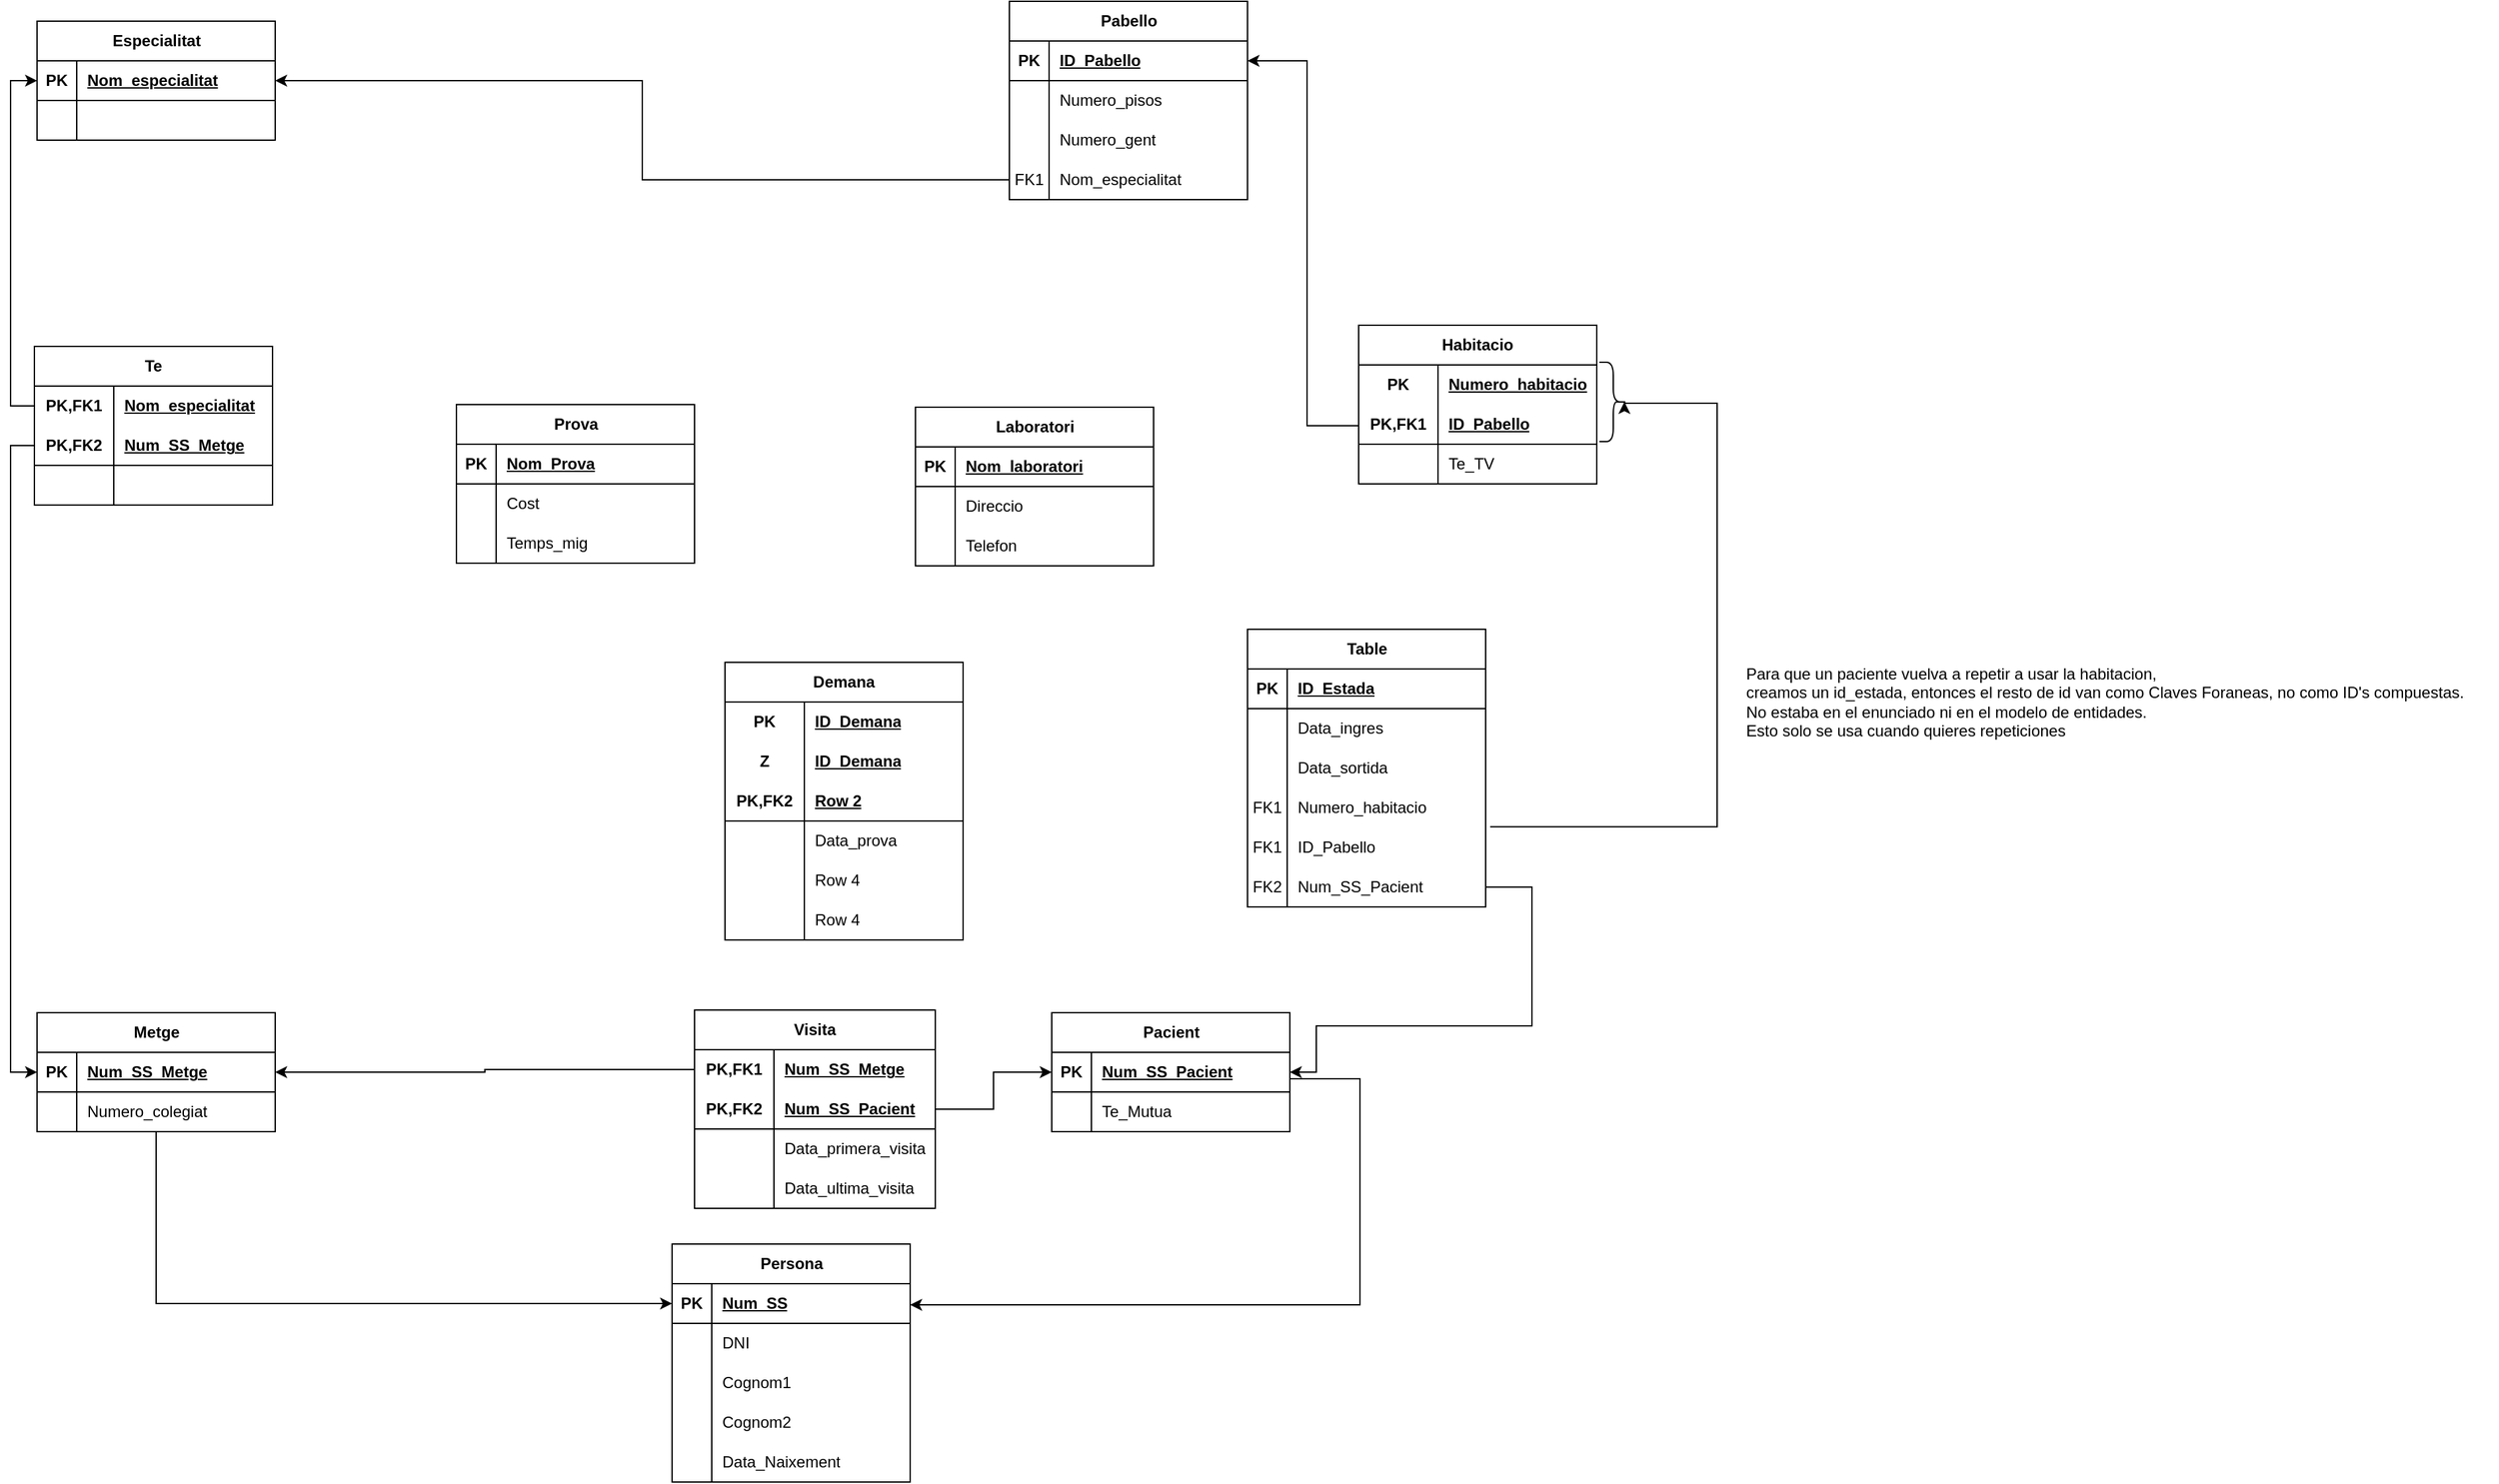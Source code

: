 <mxfile version="24.8.2">
  <diagram name="Página-1" id="kj-4qm5u5rpk2hhJhpNE">
    <mxGraphModel dx="2043" dy="606" grid="1" gridSize="10" guides="1" tooltips="1" connect="1" arrows="1" fold="1" page="1" pageScale="1" pageWidth="827" pageHeight="1169" math="0" shadow="0">
      <root>
        <mxCell id="0" />
        <mxCell id="1" parent="0" />
        <mxCell id="w5mco-TzVZuZ42pNkmMg-14" value="Persona" style="shape=table;startSize=30;container=1;collapsible=1;childLayout=tableLayout;fixedRows=1;rowLines=0;fontStyle=1;align=center;resizeLast=1;html=1;" vertex="1" parent="1">
          <mxGeometry x="230" y="965" width="180" height="180" as="geometry" />
        </mxCell>
        <mxCell id="w5mco-TzVZuZ42pNkmMg-15" value="" style="shape=tableRow;horizontal=0;startSize=0;swimlaneHead=0;swimlaneBody=0;fillColor=none;collapsible=0;dropTarget=0;points=[[0,0.5],[1,0.5]];portConstraint=eastwest;top=0;left=0;right=0;bottom=1;" vertex="1" parent="w5mco-TzVZuZ42pNkmMg-14">
          <mxGeometry y="30" width="180" height="30" as="geometry" />
        </mxCell>
        <mxCell id="w5mco-TzVZuZ42pNkmMg-16" value="PK" style="shape=partialRectangle;connectable=0;fillColor=none;top=0;left=0;bottom=0;right=0;fontStyle=1;overflow=hidden;whiteSpace=wrap;html=1;" vertex="1" parent="w5mco-TzVZuZ42pNkmMg-15">
          <mxGeometry width="30" height="30" as="geometry">
            <mxRectangle width="30" height="30" as="alternateBounds" />
          </mxGeometry>
        </mxCell>
        <mxCell id="w5mco-TzVZuZ42pNkmMg-17" value="Num_SS" style="shape=partialRectangle;connectable=0;fillColor=none;top=0;left=0;bottom=0;right=0;align=left;spacingLeft=6;fontStyle=5;overflow=hidden;whiteSpace=wrap;html=1;" vertex="1" parent="w5mco-TzVZuZ42pNkmMg-15">
          <mxGeometry x="30" width="150" height="30" as="geometry">
            <mxRectangle width="150" height="30" as="alternateBounds" />
          </mxGeometry>
        </mxCell>
        <mxCell id="w5mco-TzVZuZ42pNkmMg-18" value="" style="shape=tableRow;horizontal=0;startSize=0;swimlaneHead=0;swimlaneBody=0;fillColor=none;collapsible=0;dropTarget=0;points=[[0,0.5],[1,0.5]];portConstraint=eastwest;top=0;left=0;right=0;bottom=0;" vertex="1" parent="w5mco-TzVZuZ42pNkmMg-14">
          <mxGeometry y="60" width="180" height="30" as="geometry" />
        </mxCell>
        <mxCell id="w5mco-TzVZuZ42pNkmMg-19" value="" style="shape=partialRectangle;connectable=0;fillColor=none;top=0;left=0;bottom=0;right=0;editable=1;overflow=hidden;whiteSpace=wrap;html=1;" vertex="1" parent="w5mco-TzVZuZ42pNkmMg-18">
          <mxGeometry width="30" height="30" as="geometry">
            <mxRectangle width="30" height="30" as="alternateBounds" />
          </mxGeometry>
        </mxCell>
        <mxCell id="w5mco-TzVZuZ42pNkmMg-20" value="DNI" style="shape=partialRectangle;connectable=0;fillColor=none;top=0;left=0;bottom=0;right=0;align=left;spacingLeft=6;overflow=hidden;whiteSpace=wrap;html=1;" vertex="1" parent="w5mco-TzVZuZ42pNkmMg-18">
          <mxGeometry x="30" width="150" height="30" as="geometry">
            <mxRectangle width="150" height="30" as="alternateBounds" />
          </mxGeometry>
        </mxCell>
        <mxCell id="w5mco-TzVZuZ42pNkmMg-21" value="" style="shape=tableRow;horizontal=0;startSize=0;swimlaneHead=0;swimlaneBody=0;fillColor=none;collapsible=0;dropTarget=0;points=[[0,0.5],[1,0.5]];portConstraint=eastwest;top=0;left=0;right=0;bottom=0;" vertex="1" parent="w5mco-TzVZuZ42pNkmMg-14">
          <mxGeometry y="90" width="180" height="30" as="geometry" />
        </mxCell>
        <mxCell id="w5mco-TzVZuZ42pNkmMg-22" value="" style="shape=partialRectangle;connectable=0;fillColor=none;top=0;left=0;bottom=0;right=0;editable=1;overflow=hidden;whiteSpace=wrap;html=1;" vertex="1" parent="w5mco-TzVZuZ42pNkmMg-21">
          <mxGeometry width="30" height="30" as="geometry">
            <mxRectangle width="30" height="30" as="alternateBounds" />
          </mxGeometry>
        </mxCell>
        <mxCell id="w5mco-TzVZuZ42pNkmMg-23" value="Cognom1" style="shape=partialRectangle;connectable=0;fillColor=none;top=0;left=0;bottom=0;right=0;align=left;spacingLeft=6;overflow=hidden;whiteSpace=wrap;html=1;" vertex="1" parent="w5mco-TzVZuZ42pNkmMg-21">
          <mxGeometry x="30" width="150" height="30" as="geometry">
            <mxRectangle width="150" height="30" as="alternateBounds" />
          </mxGeometry>
        </mxCell>
        <mxCell id="w5mco-TzVZuZ42pNkmMg-24" value="" style="shape=tableRow;horizontal=0;startSize=0;swimlaneHead=0;swimlaneBody=0;fillColor=none;collapsible=0;dropTarget=0;points=[[0,0.5],[1,0.5]];portConstraint=eastwest;top=0;left=0;right=0;bottom=0;" vertex="1" parent="w5mco-TzVZuZ42pNkmMg-14">
          <mxGeometry y="120" width="180" height="30" as="geometry" />
        </mxCell>
        <mxCell id="w5mco-TzVZuZ42pNkmMg-25" value="" style="shape=partialRectangle;connectable=0;fillColor=none;top=0;left=0;bottom=0;right=0;editable=1;overflow=hidden;whiteSpace=wrap;html=1;" vertex="1" parent="w5mco-TzVZuZ42pNkmMg-24">
          <mxGeometry width="30" height="30" as="geometry">
            <mxRectangle width="30" height="30" as="alternateBounds" />
          </mxGeometry>
        </mxCell>
        <mxCell id="w5mco-TzVZuZ42pNkmMg-26" value="Cognom2" style="shape=partialRectangle;connectable=0;fillColor=none;top=0;left=0;bottom=0;right=0;align=left;spacingLeft=6;overflow=hidden;whiteSpace=wrap;html=1;" vertex="1" parent="w5mco-TzVZuZ42pNkmMg-24">
          <mxGeometry x="30" width="150" height="30" as="geometry">
            <mxRectangle width="150" height="30" as="alternateBounds" />
          </mxGeometry>
        </mxCell>
        <mxCell id="w5mco-TzVZuZ42pNkmMg-27" value="" style="shape=tableRow;horizontal=0;startSize=0;swimlaneHead=0;swimlaneBody=0;fillColor=none;collapsible=0;dropTarget=0;points=[[0,0.5],[1,0.5]];portConstraint=eastwest;top=0;left=0;right=0;bottom=0;" vertex="1" parent="w5mco-TzVZuZ42pNkmMg-14">
          <mxGeometry y="150" width="180" height="30" as="geometry" />
        </mxCell>
        <mxCell id="w5mco-TzVZuZ42pNkmMg-28" value="" style="shape=partialRectangle;connectable=0;fillColor=none;top=0;left=0;bottom=0;right=0;editable=1;overflow=hidden;whiteSpace=wrap;html=1;" vertex="1" parent="w5mco-TzVZuZ42pNkmMg-27">
          <mxGeometry width="30" height="30" as="geometry">
            <mxRectangle width="30" height="30" as="alternateBounds" />
          </mxGeometry>
        </mxCell>
        <mxCell id="w5mco-TzVZuZ42pNkmMg-29" value="Data_Naixement" style="shape=partialRectangle;connectable=0;fillColor=none;top=0;left=0;bottom=0;right=0;align=left;spacingLeft=6;overflow=hidden;whiteSpace=wrap;html=1;" vertex="1" parent="w5mco-TzVZuZ42pNkmMg-27">
          <mxGeometry x="30" width="150" height="30" as="geometry">
            <mxRectangle width="150" height="30" as="alternateBounds" />
          </mxGeometry>
        </mxCell>
        <mxCell id="w5mco-TzVZuZ42pNkmMg-43" value="Pacient" style="shape=table;startSize=30;container=1;collapsible=1;childLayout=tableLayout;fixedRows=1;rowLines=0;fontStyle=1;align=center;resizeLast=1;html=1;" vertex="1" parent="1">
          <mxGeometry x="517" y="790" width="180" height="90" as="geometry" />
        </mxCell>
        <mxCell id="w5mco-TzVZuZ42pNkmMg-44" value="" style="shape=tableRow;horizontal=0;startSize=0;swimlaneHead=0;swimlaneBody=0;fillColor=none;collapsible=0;dropTarget=0;points=[[0,0.5],[1,0.5]];portConstraint=eastwest;top=0;left=0;right=0;bottom=1;" vertex="1" parent="w5mco-TzVZuZ42pNkmMg-43">
          <mxGeometry y="30" width="180" height="30" as="geometry" />
        </mxCell>
        <mxCell id="w5mco-TzVZuZ42pNkmMg-45" value="PK" style="shape=partialRectangle;connectable=0;fillColor=none;top=0;left=0;bottom=0;right=0;fontStyle=1;overflow=hidden;whiteSpace=wrap;html=1;" vertex="1" parent="w5mco-TzVZuZ42pNkmMg-44">
          <mxGeometry width="30" height="30" as="geometry">
            <mxRectangle width="30" height="30" as="alternateBounds" />
          </mxGeometry>
        </mxCell>
        <mxCell id="w5mco-TzVZuZ42pNkmMg-46" value="Num_SS_Pacient" style="shape=partialRectangle;connectable=0;fillColor=none;top=0;left=0;bottom=0;right=0;align=left;spacingLeft=6;fontStyle=5;overflow=hidden;whiteSpace=wrap;html=1;" vertex="1" parent="w5mco-TzVZuZ42pNkmMg-44">
          <mxGeometry x="30" width="150" height="30" as="geometry">
            <mxRectangle width="150" height="30" as="alternateBounds" />
          </mxGeometry>
        </mxCell>
        <mxCell id="w5mco-TzVZuZ42pNkmMg-47" value="" style="shape=tableRow;horizontal=0;startSize=0;swimlaneHead=0;swimlaneBody=0;fillColor=none;collapsible=0;dropTarget=0;points=[[0,0.5],[1,0.5]];portConstraint=eastwest;top=0;left=0;right=0;bottom=0;" vertex="1" parent="w5mco-TzVZuZ42pNkmMg-43">
          <mxGeometry y="60" width="180" height="30" as="geometry" />
        </mxCell>
        <mxCell id="w5mco-TzVZuZ42pNkmMg-48" value="" style="shape=partialRectangle;connectable=0;fillColor=none;top=0;left=0;bottom=0;right=0;editable=1;overflow=hidden;whiteSpace=wrap;html=1;" vertex="1" parent="w5mco-TzVZuZ42pNkmMg-47">
          <mxGeometry width="30" height="30" as="geometry">
            <mxRectangle width="30" height="30" as="alternateBounds" />
          </mxGeometry>
        </mxCell>
        <mxCell id="w5mco-TzVZuZ42pNkmMg-49" value="Te_Mutua" style="shape=partialRectangle;connectable=0;fillColor=none;top=0;left=0;bottom=0;right=0;align=left;spacingLeft=6;overflow=hidden;whiteSpace=wrap;html=1;" vertex="1" parent="w5mco-TzVZuZ42pNkmMg-47">
          <mxGeometry x="30" width="150" height="30" as="geometry">
            <mxRectangle width="150" height="30" as="alternateBounds" />
          </mxGeometry>
        </mxCell>
        <mxCell id="w5mco-TzVZuZ42pNkmMg-96" style="edgeStyle=orthogonalEdgeStyle;rounded=0;orthogonalLoop=1;jettySize=auto;html=1;entryX=0;entryY=0.5;entryDx=0;entryDy=0;" edge="1" parent="1" source="w5mco-TzVZuZ42pNkmMg-69" target="w5mco-TzVZuZ42pNkmMg-15">
          <mxGeometry relative="1" as="geometry" />
        </mxCell>
        <mxCell id="w5mco-TzVZuZ42pNkmMg-69" value="Metge" style="shape=table;startSize=30;container=1;collapsible=1;childLayout=tableLayout;fixedRows=1;rowLines=0;fontStyle=1;align=center;resizeLast=1;html=1;" vertex="1" parent="1">
          <mxGeometry x="-250" y="790" width="180" height="90" as="geometry" />
        </mxCell>
        <mxCell id="w5mco-TzVZuZ42pNkmMg-70" value="" style="shape=tableRow;horizontal=0;startSize=0;swimlaneHead=0;swimlaneBody=0;fillColor=none;collapsible=0;dropTarget=0;points=[[0,0.5],[1,0.5]];portConstraint=eastwest;top=0;left=0;right=0;bottom=1;" vertex="1" parent="w5mco-TzVZuZ42pNkmMg-69">
          <mxGeometry y="30" width="180" height="30" as="geometry" />
        </mxCell>
        <mxCell id="w5mco-TzVZuZ42pNkmMg-71" value="PK" style="shape=partialRectangle;connectable=0;fillColor=none;top=0;left=0;bottom=0;right=0;fontStyle=1;overflow=hidden;whiteSpace=wrap;html=1;" vertex="1" parent="w5mco-TzVZuZ42pNkmMg-70">
          <mxGeometry width="30" height="30" as="geometry">
            <mxRectangle width="30" height="30" as="alternateBounds" />
          </mxGeometry>
        </mxCell>
        <mxCell id="w5mco-TzVZuZ42pNkmMg-72" value="Num_SS_Metge" style="shape=partialRectangle;connectable=0;fillColor=none;top=0;left=0;bottom=0;right=0;align=left;spacingLeft=6;fontStyle=5;overflow=hidden;whiteSpace=wrap;html=1;" vertex="1" parent="w5mco-TzVZuZ42pNkmMg-70">
          <mxGeometry x="30" width="150" height="30" as="geometry">
            <mxRectangle width="150" height="30" as="alternateBounds" />
          </mxGeometry>
        </mxCell>
        <mxCell id="w5mco-TzVZuZ42pNkmMg-73" value="" style="shape=tableRow;horizontal=0;startSize=0;swimlaneHead=0;swimlaneBody=0;fillColor=none;collapsible=0;dropTarget=0;points=[[0,0.5],[1,0.5]];portConstraint=eastwest;top=0;left=0;right=0;bottom=0;" vertex="1" parent="w5mco-TzVZuZ42pNkmMg-69">
          <mxGeometry y="60" width="180" height="30" as="geometry" />
        </mxCell>
        <mxCell id="w5mco-TzVZuZ42pNkmMg-74" value="" style="shape=partialRectangle;connectable=0;fillColor=none;top=0;left=0;bottom=0;right=0;editable=1;overflow=hidden;whiteSpace=wrap;html=1;" vertex="1" parent="w5mco-TzVZuZ42pNkmMg-73">
          <mxGeometry width="30" height="30" as="geometry">
            <mxRectangle width="30" height="30" as="alternateBounds" />
          </mxGeometry>
        </mxCell>
        <mxCell id="w5mco-TzVZuZ42pNkmMg-75" value="Numero_colegiat" style="shape=partialRectangle;connectable=0;fillColor=none;top=0;left=0;bottom=0;right=0;align=left;spacingLeft=6;overflow=hidden;whiteSpace=wrap;html=1;" vertex="1" parent="w5mco-TzVZuZ42pNkmMg-73">
          <mxGeometry x="30" width="150" height="30" as="geometry">
            <mxRectangle width="150" height="30" as="alternateBounds" />
          </mxGeometry>
        </mxCell>
        <mxCell id="w5mco-TzVZuZ42pNkmMg-83" value="Visita" style="shape=table;startSize=30;container=1;collapsible=1;childLayout=tableLayout;fixedRows=1;rowLines=0;fontStyle=1;align=center;resizeLast=1;html=1;whiteSpace=wrap;" vertex="1" parent="1">
          <mxGeometry x="247" y="788" width="182" height="150" as="geometry" />
        </mxCell>
        <mxCell id="w5mco-TzVZuZ42pNkmMg-84" value="" style="shape=tableRow;horizontal=0;startSize=0;swimlaneHead=0;swimlaneBody=0;fillColor=none;collapsible=0;dropTarget=0;points=[[0,0.5],[1,0.5]];portConstraint=eastwest;top=0;left=0;right=0;bottom=0;html=1;" vertex="1" parent="w5mco-TzVZuZ42pNkmMg-83">
          <mxGeometry y="30" width="182" height="30" as="geometry" />
        </mxCell>
        <mxCell id="w5mco-TzVZuZ42pNkmMg-85" value="PK,FK1" style="shape=partialRectangle;connectable=0;fillColor=none;top=0;left=0;bottom=0;right=0;fontStyle=1;overflow=hidden;html=1;whiteSpace=wrap;" vertex="1" parent="w5mco-TzVZuZ42pNkmMg-84">
          <mxGeometry width="60" height="30" as="geometry">
            <mxRectangle width="60" height="30" as="alternateBounds" />
          </mxGeometry>
        </mxCell>
        <mxCell id="w5mco-TzVZuZ42pNkmMg-86" value="Num_SS_Metge" style="shape=partialRectangle;connectable=0;fillColor=none;top=0;left=0;bottom=0;right=0;align=left;spacingLeft=6;fontStyle=5;overflow=hidden;html=1;whiteSpace=wrap;" vertex="1" parent="w5mco-TzVZuZ42pNkmMg-84">
          <mxGeometry x="60" width="122" height="30" as="geometry">
            <mxRectangle width="122" height="30" as="alternateBounds" />
          </mxGeometry>
        </mxCell>
        <mxCell id="w5mco-TzVZuZ42pNkmMg-87" value="" style="shape=tableRow;horizontal=0;startSize=0;swimlaneHead=0;swimlaneBody=0;fillColor=none;collapsible=0;dropTarget=0;points=[[0,0.5],[1,0.5]];portConstraint=eastwest;top=0;left=0;right=0;bottom=1;html=1;" vertex="1" parent="w5mco-TzVZuZ42pNkmMg-83">
          <mxGeometry y="60" width="182" height="30" as="geometry" />
        </mxCell>
        <mxCell id="w5mco-TzVZuZ42pNkmMg-88" value="PK,FK2" style="shape=partialRectangle;connectable=0;fillColor=none;top=0;left=0;bottom=0;right=0;fontStyle=1;overflow=hidden;html=1;whiteSpace=wrap;" vertex="1" parent="w5mco-TzVZuZ42pNkmMg-87">
          <mxGeometry width="60" height="30" as="geometry">
            <mxRectangle width="60" height="30" as="alternateBounds" />
          </mxGeometry>
        </mxCell>
        <mxCell id="w5mco-TzVZuZ42pNkmMg-89" value="Num_SS_Pacient" style="shape=partialRectangle;connectable=0;fillColor=none;top=0;left=0;bottom=0;right=0;align=left;spacingLeft=6;fontStyle=5;overflow=hidden;html=1;whiteSpace=wrap;" vertex="1" parent="w5mco-TzVZuZ42pNkmMg-87">
          <mxGeometry x="60" width="122" height="30" as="geometry">
            <mxRectangle width="122" height="30" as="alternateBounds" />
          </mxGeometry>
        </mxCell>
        <mxCell id="w5mco-TzVZuZ42pNkmMg-90" value="" style="shape=tableRow;horizontal=0;startSize=0;swimlaneHead=0;swimlaneBody=0;fillColor=none;collapsible=0;dropTarget=0;points=[[0,0.5],[1,0.5]];portConstraint=eastwest;top=0;left=0;right=0;bottom=0;html=1;" vertex="1" parent="w5mco-TzVZuZ42pNkmMg-83">
          <mxGeometry y="90" width="182" height="30" as="geometry" />
        </mxCell>
        <mxCell id="w5mco-TzVZuZ42pNkmMg-91" value="" style="shape=partialRectangle;connectable=0;fillColor=none;top=0;left=0;bottom=0;right=0;editable=1;overflow=hidden;html=1;whiteSpace=wrap;" vertex="1" parent="w5mco-TzVZuZ42pNkmMg-90">
          <mxGeometry width="60" height="30" as="geometry">
            <mxRectangle width="60" height="30" as="alternateBounds" />
          </mxGeometry>
        </mxCell>
        <mxCell id="w5mco-TzVZuZ42pNkmMg-92" value="Data_primera_visita" style="shape=partialRectangle;connectable=0;fillColor=none;top=0;left=0;bottom=0;right=0;align=left;spacingLeft=6;overflow=hidden;html=1;whiteSpace=wrap;" vertex="1" parent="w5mco-TzVZuZ42pNkmMg-90">
          <mxGeometry x="60" width="122" height="30" as="geometry">
            <mxRectangle width="122" height="30" as="alternateBounds" />
          </mxGeometry>
        </mxCell>
        <mxCell id="w5mco-TzVZuZ42pNkmMg-93" value="" style="shape=tableRow;horizontal=0;startSize=0;swimlaneHead=0;swimlaneBody=0;fillColor=none;collapsible=0;dropTarget=0;points=[[0,0.5],[1,0.5]];portConstraint=eastwest;top=0;left=0;right=0;bottom=0;html=1;" vertex="1" parent="w5mco-TzVZuZ42pNkmMg-83">
          <mxGeometry y="120" width="182" height="30" as="geometry" />
        </mxCell>
        <mxCell id="w5mco-TzVZuZ42pNkmMg-94" value="" style="shape=partialRectangle;connectable=0;fillColor=none;top=0;left=0;bottom=0;right=0;editable=1;overflow=hidden;html=1;whiteSpace=wrap;" vertex="1" parent="w5mco-TzVZuZ42pNkmMg-93">
          <mxGeometry width="60" height="30" as="geometry">
            <mxRectangle width="60" height="30" as="alternateBounds" />
          </mxGeometry>
        </mxCell>
        <mxCell id="w5mco-TzVZuZ42pNkmMg-95" value="Data_ultima_visita" style="shape=partialRectangle;connectable=0;fillColor=none;top=0;left=0;bottom=0;right=0;align=left;spacingLeft=6;overflow=hidden;html=1;whiteSpace=wrap;" vertex="1" parent="w5mco-TzVZuZ42pNkmMg-93">
          <mxGeometry x="60" width="122" height="30" as="geometry">
            <mxRectangle width="122" height="30" as="alternateBounds" />
          </mxGeometry>
        </mxCell>
        <mxCell id="w5mco-TzVZuZ42pNkmMg-97" style="edgeStyle=orthogonalEdgeStyle;rounded=0;orthogonalLoop=1;jettySize=auto;html=1;entryX=1;entryY=0.5;entryDx=0;entryDy=0;" edge="1" parent="1">
          <mxGeometry relative="1" as="geometry">
            <mxPoint x="697" y="835.947" as="sourcePoint" />
            <mxPoint x="410" y="1011" as="targetPoint" />
            <Array as="points">
              <mxPoint x="697" y="840" />
              <mxPoint x="750" y="840" />
              <mxPoint x="750" y="1011" />
            </Array>
          </mxGeometry>
        </mxCell>
        <mxCell id="w5mco-TzVZuZ42pNkmMg-98" style="edgeStyle=orthogonalEdgeStyle;rounded=0;orthogonalLoop=1;jettySize=auto;html=1;entryX=0;entryY=0.5;entryDx=0;entryDy=0;" edge="1" parent="1" source="w5mco-TzVZuZ42pNkmMg-87" target="w5mco-TzVZuZ42pNkmMg-44">
          <mxGeometry relative="1" as="geometry" />
        </mxCell>
        <mxCell id="w5mco-TzVZuZ42pNkmMg-103" style="edgeStyle=orthogonalEdgeStyle;rounded=0;orthogonalLoop=1;jettySize=auto;html=1;entryX=1;entryY=0.5;entryDx=0;entryDy=0;" edge="1" parent="1" source="w5mco-TzVZuZ42pNkmMg-84" target="w5mco-TzVZuZ42pNkmMg-70">
          <mxGeometry relative="1" as="geometry" />
        </mxCell>
        <mxCell id="w5mco-TzVZuZ42pNkmMg-104" value="Te" style="shape=table;startSize=30;container=1;collapsible=1;childLayout=tableLayout;fixedRows=1;rowLines=0;fontStyle=1;align=center;resizeLast=1;html=1;whiteSpace=wrap;" vertex="1" parent="1">
          <mxGeometry x="-252" y="286" width="180" height="120" as="geometry" />
        </mxCell>
        <mxCell id="w5mco-TzVZuZ42pNkmMg-105" value="" style="shape=tableRow;horizontal=0;startSize=0;swimlaneHead=0;swimlaneBody=0;fillColor=none;collapsible=0;dropTarget=0;points=[[0,0.5],[1,0.5]];portConstraint=eastwest;top=0;left=0;right=0;bottom=0;html=1;" vertex="1" parent="w5mco-TzVZuZ42pNkmMg-104">
          <mxGeometry y="30" width="180" height="30" as="geometry" />
        </mxCell>
        <mxCell id="w5mco-TzVZuZ42pNkmMg-106" value="PK,FK1" style="shape=partialRectangle;connectable=0;fillColor=none;top=0;left=0;bottom=0;right=0;fontStyle=1;overflow=hidden;html=1;whiteSpace=wrap;" vertex="1" parent="w5mco-TzVZuZ42pNkmMg-105">
          <mxGeometry width="60" height="30" as="geometry">
            <mxRectangle width="60" height="30" as="alternateBounds" />
          </mxGeometry>
        </mxCell>
        <mxCell id="w5mco-TzVZuZ42pNkmMg-107" value="Nom_especialitat" style="shape=partialRectangle;connectable=0;fillColor=none;top=0;left=0;bottom=0;right=0;align=left;spacingLeft=6;fontStyle=5;overflow=hidden;html=1;whiteSpace=wrap;" vertex="1" parent="w5mco-TzVZuZ42pNkmMg-105">
          <mxGeometry x="60" width="120" height="30" as="geometry">
            <mxRectangle width="120" height="30" as="alternateBounds" />
          </mxGeometry>
        </mxCell>
        <mxCell id="w5mco-TzVZuZ42pNkmMg-108" value="" style="shape=tableRow;horizontal=0;startSize=0;swimlaneHead=0;swimlaneBody=0;fillColor=none;collapsible=0;dropTarget=0;points=[[0,0.5],[1,0.5]];portConstraint=eastwest;top=0;left=0;right=0;bottom=1;html=1;" vertex="1" parent="w5mco-TzVZuZ42pNkmMg-104">
          <mxGeometry y="60" width="180" height="30" as="geometry" />
        </mxCell>
        <mxCell id="w5mco-TzVZuZ42pNkmMg-109" value="PK,FK2" style="shape=partialRectangle;connectable=0;fillColor=none;top=0;left=0;bottom=0;right=0;fontStyle=1;overflow=hidden;html=1;whiteSpace=wrap;" vertex="1" parent="w5mco-TzVZuZ42pNkmMg-108">
          <mxGeometry width="60" height="30" as="geometry">
            <mxRectangle width="60" height="30" as="alternateBounds" />
          </mxGeometry>
        </mxCell>
        <mxCell id="w5mco-TzVZuZ42pNkmMg-110" value="Num_SS_Metge" style="shape=partialRectangle;connectable=0;fillColor=none;top=0;left=0;bottom=0;right=0;align=left;spacingLeft=6;fontStyle=5;overflow=hidden;html=1;whiteSpace=wrap;" vertex="1" parent="w5mco-TzVZuZ42pNkmMg-108">
          <mxGeometry x="60" width="120" height="30" as="geometry">
            <mxRectangle width="120" height="30" as="alternateBounds" />
          </mxGeometry>
        </mxCell>
        <mxCell id="w5mco-TzVZuZ42pNkmMg-111" value="" style="shape=tableRow;horizontal=0;startSize=0;swimlaneHead=0;swimlaneBody=0;fillColor=none;collapsible=0;dropTarget=0;points=[[0,0.5],[1,0.5]];portConstraint=eastwest;top=0;left=0;right=0;bottom=0;html=1;" vertex="1" parent="w5mco-TzVZuZ42pNkmMg-104">
          <mxGeometry y="90" width="180" height="30" as="geometry" />
        </mxCell>
        <mxCell id="w5mco-TzVZuZ42pNkmMg-112" value="" style="shape=partialRectangle;connectable=0;fillColor=none;top=0;left=0;bottom=0;right=0;editable=1;overflow=hidden;html=1;whiteSpace=wrap;" vertex="1" parent="w5mco-TzVZuZ42pNkmMg-111">
          <mxGeometry width="60" height="30" as="geometry">
            <mxRectangle width="60" height="30" as="alternateBounds" />
          </mxGeometry>
        </mxCell>
        <mxCell id="w5mco-TzVZuZ42pNkmMg-113" value="" style="shape=partialRectangle;connectable=0;fillColor=none;top=0;left=0;bottom=0;right=0;align=left;spacingLeft=6;overflow=hidden;html=1;whiteSpace=wrap;" vertex="1" parent="w5mco-TzVZuZ42pNkmMg-111">
          <mxGeometry x="60" width="120" height="30" as="geometry">
            <mxRectangle width="120" height="30" as="alternateBounds" />
          </mxGeometry>
        </mxCell>
        <mxCell id="w5mco-TzVZuZ42pNkmMg-117" value="Especialitat" style="shape=table;startSize=30;container=1;collapsible=1;childLayout=tableLayout;fixedRows=1;rowLines=0;fontStyle=1;align=center;resizeLast=1;html=1;" vertex="1" parent="1">
          <mxGeometry x="-250" y="40" width="180" height="90" as="geometry" />
        </mxCell>
        <mxCell id="w5mco-TzVZuZ42pNkmMg-118" value="" style="shape=tableRow;horizontal=0;startSize=0;swimlaneHead=0;swimlaneBody=0;fillColor=none;collapsible=0;dropTarget=0;points=[[0,0.5],[1,0.5]];portConstraint=eastwest;top=0;left=0;right=0;bottom=1;" vertex="1" parent="w5mco-TzVZuZ42pNkmMg-117">
          <mxGeometry y="30" width="180" height="30" as="geometry" />
        </mxCell>
        <mxCell id="w5mco-TzVZuZ42pNkmMg-119" value="PK" style="shape=partialRectangle;connectable=0;fillColor=none;top=0;left=0;bottom=0;right=0;fontStyle=1;overflow=hidden;whiteSpace=wrap;html=1;" vertex="1" parent="w5mco-TzVZuZ42pNkmMg-118">
          <mxGeometry width="30" height="30" as="geometry">
            <mxRectangle width="30" height="30" as="alternateBounds" />
          </mxGeometry>
        </mxCell>
        <mxCell id="w5mco-TzVZuZ42pNkmMg-120" value="Nom_especialitat" style="shape=partialRectangle;connectable=0;fillColor=none;top=0;left=0;bottom=0;right=0;align=left;spacingLeft=6;fontStyle=5;overflow=hidden;whiteSpace=wrap;html=1;" vertex="1" parent="w5mco-TzVZuZ42pNkmMg-118">
          <mxGeometry x="30" width="150" height="30" as="geometry">
            <mxRectangle width="150" height="30" as="alternateBounds" />
          </mxGeometry>
        </mxCell>
        <mxCell id="w5mco-TzVZuZ42pNkmMg-127" value="" style="shape=tableRow;horizontal=0;startSize=0;swimlaneHead=0;swimlaneBody=0;fillColor=none;collapsible=0;dropTarget=0;points=[[0,0.5],[1,0.5]];portConstraint=eastwest;top=0;left=0;right=0;bottom=0;" vertex="1" parent="w5mco-TzVZuZ42pNkmMg-117">
          <mxGeometry y="60" width="180" height="30" as="geometry" />
        </mxCell>
        <mxCell id="w5mco-TzVZuZ42pNkmMg-128" value="" style="shape=partialRectangle;connectable=0;fillColor=none;top=0;left=0;bottom=0;right=0;editable=1;overflow=hidden;whiteSpace=wrap;html=1;" vertex="1" parent="w5mco-TzVZuZ42pNkmMg-127">
          <mxGeometry width="30" height="30" as="geometry">
            <mxRectangle width="30" height="30" as="alternateBounds" />
          </mxGeometry>
        </mxCell>
        <mxCell id="w5mco-TzVZuZ42pNkmMg-129" value="" style="shape=partialRectangle;connectable=0;fillColor=none;top=0;left=0;bottom=0;right=0;align=left;spacingLeft=6;overflow=hidden;whiteSpace=wrap;html=1;" vertex="1" parent="w5mco-TzVZuZ42pNkmMg-127">
          <mxGeometry x="30" width="150" height="30" as="geometry">
            <mxRectangle width="150" height="30" as="alternateBounds" />
          </mxGeometry>
        </mxCell>
        <mxCell id="w5mco-TzVZuZ42pNkmMg-133" style="edgeStyle=orthogonalEdgeStyle;rounded=0;orthogonalLoop=1;jettySize=auto;html=1;entryX=0;entryY=0.5;entryDx=0;entryDy=0;" edge="1" parent="1" source="w5mco-TzVZuZ42pNkmMg-105" target="w5mco-TzVZuZ42pNkmMg-118">
          <mxGeometry relative="1" as="geometry">
            <Array as="points">
              <mxPoint x="-270" y="331" />
              <mxPoint x="-270" y="85" />
            </Array>
          </mxGeometry>
        </mxCell>
        <mxCell id="w5mco-TzVZuZ42pNkmMg-134" value="Pabello" style="shape=table;startSize=30;container=1;collapsible=1;childLayout=tableLayout;fixedRows=1;rowLines=0;fontStyle=1;align=center;resizeLast=1;html=1;" vertex="1" parent="1">
          <mxGeometry x="485" y="25" width="180" height="150" as="geometry" />
        </mxCell>
        <mxCell id="w5mco-TzVZuZ42pNkmMg-135" value="" style="shape=tableRow;horizontal=0;startSize=0;swimlaneHead=0;swimlaneBody=0;fillColor=none;collapsible=0;dropTarget=0;points=[[0,0.5],[1,0.5]];portConstraint=eastwest;top=0;left=0;right=0;bottom=1;" vertex="1" parent="w5mco-TzVZuZ42pNkmMg-134">
          <mxGeometry y="30" width="180" height="30" as="geometry" />
        </mxCell>
        <mxCell id="w5mco-TzVZuZ42pNkmMg-136" value="PK" style="shape=partialRectangle;connectable=0;fillColor=none;top=0;left=0;bottom=0;right=0;fontStyle=1;overflow=hidden;whiteSpace=wrap;html=1;" vertex="1" parent="w5mco-TzVZuZ42pNkmMg-135">
          <mxGeometry width="30" height="30" as="geometry">
            <mxRectangle width="30" height="30" as="alternateBounds" />
          </mxGeometry>
        </mxCell>
        <mxCell id="w5mco-TzVZuZ42pNkmMg-137" value="ID_Pabello" style="shape=partialRectangle;connectable=0;fillColor=none;top=0;left=0;bottom=0;right=0;align=left;spacingLeft=6;fontStyle=5;overflow=hidden;whiteSpace=wrap;html=1;" vertex="1" parent="w5mco-TzVZuZ42pNkmMg-135">
          <mxGeometry x="30" width="150" height="30" as="geometry">
            <mxRectangle width="150" height="30" as="alternateBounds" />
          </mxGeometry>
        </mxCell>
        <mxCell id="w5mco-TzVZuZ42pNkmMg-138" value="" style="shape=tableRow;horizontal=0;startSize=0;swimlaneHead=0;swimlaneBody=0;fillColor=none;collapsible=0;dropTarget=0;points=[[0,0.5],[1,0.5]];portConstraint=eastwest;top=0;left=0;right=0;bottom=0;" vertex="1" parent="w5mco-TzVZuZ42pNkmMg-134">
          <mxGeometry y="60" width="180" height="30" as="geometry" />
        </mxCell>
        <mxCell id="w5mco-TzVZuZ42pNkmMg-139" value="" style="shape=partialRectangle;connectable=0;fillColor=none;top=0;left=0;bottom=0;right=0;editable=1;overflow=hidden;whiteSpace=wrap;html=1;" vertex="1" parent="w5mco-TzVZuZ42pNkmMg-138">
          <mxGeometry width="30" height="30" as="geometry">
            <mxRectangle width="30" height="30" as="alternateBounds" />
          </mxGeometry>
        </mxCell>
        <mxCell id="w5mco-TzVZuZ42pNkmMg-140" value="Numero_pisos" style="shape=partialRectangle;connectable=0;fillColor=none;top=0;left=0;bottom=0;right=0;align=left;spacingLeft=6;overflow=hidden;whiteSpace=wrap;html=1;" vertex="1" parent="w5mco-TzVZuZ42pNkmMg-138">
          <mxGeometry x="30" width="150" height="30" as="geometry">
            <mxRectangle width="150" height="30" as="alternateBounds" />
          </mxGeometry>
        </mxCell>
        <mxCell id="w5mco-TzVZuZ42pNkmMg-141" value="" style="shape=tableRow;horizontal=0;startSize=0;swimlaneHead=0;swimlaneBody=0;fillColor=none;collapsible=0;dropTarget=0;points=[[0,0.5],[1,0.5]];portConstraint=eastwest;top=0;left=0;right=0;bottom=0;" vertex="1" parent="w5mco-TzVZuZ42pNkmMg-134">
          <mxGeometry y="90" width="180" height="30" as="geometry" />
        </mxCell>
        <mxCell id="w5mco-TzVZuZ42pNkmMg-142" value="" style="shape=partialRectangle;connectable=0;fillColor=none;top=0;left=0;bottom=0;right=0;editable=1;overflow=hidden;whiteSpace=wrap;html=1;" vertex="1" parent="w5mco-TzVZuZ42pNkmMg-141">
          <mxGeometry width="30" height="30" as="geometry">
            <mxRectangle width="30" height="30" as="alternateBounds" />
          </mxGeometry>
        </mxCell>
        <mxCell id="w5mco-TzVZuZ42pNkmMg-143" value="Numero_gent" style="shape=partialRectangle;connectable=0;fillColor=none;top=0;left=0;bottom=0;right=0;align=left;spacingLeft=6;overflow=hidden;whiteSpace=wrap;html=1;" vertex="1" parent="w5mco-TzVZuZ42pNkmMg-141">
          <mxGeometry x="30" width="150" height="30" as="geometry">
            <mxRectangle width="150" height="30" as="alternateBounds" />
          </mxGeometry>
        </mxCell>
        <mxCell id="w5mco-TzVZuZ42pNkmMg-147" value="" style="shape=tableRow;horizontal=0;startSize=0;swimlaneHead=0;swimlaneBody=0;fillColor=none;collapsible=0;dropTarget=0;points=[[0,0.5],[1,0.5]];portConstraint=eastwest;top=0;left=0;right=0;bottom=0;" vertex="1" parent="w5mco-TzVZuZ42pNkmMg-134">
          <mxGeometry y="120" width="180" height="30" as="geometry" />
        </mxCell>
        <mxCell id="w5mco-TzVZuZ42pNkmMg-148" value="FK1" style="shape=partialRectangle;connectable=0;fillColor=none;top=0;left=0;bottom=0;right=0;editable=1;overflow=hidden;whiteSpace=wrap;html=1;" vertex="1" parent="w5mco-TzVZuZ42pNkmMg-147">
          <mxGeometry width="30" height="30" as="geometry">
            <mxRectangle width="30" height="30" as="alternateBounds" />
          </mxGeometry>
        </mxCell>
        <mxCell id="w5mco-TzVZuZ42pNkmMg-149" value="Nom_especialitat" style="shape=partialRectangle;connectable=0;fillColor=none;top=0;left=0;bottom=0;right=0;align=left;spacingLeft=6;overflow=hidden;whiteSpace=wrap;html=1;" vertex="1" parent="w5mco-TzVZuZ42pNkmMg-147">
          <mxGeometry x="30" width="150" height="30" as="geometry">
            <mxRectangle width="150" height="30" as="alternateBounds" />
          </mxGeometry>
        </mxCell>
        <mxCell id="w5mco-TzVZuZ42pNkmMg-151" value="Habitacio" style="shape=table;startSize=30;container=1;collapsible=1;childLayout=tableLayout;fixedRows=1;rowLines=0;fontStyle=1;align=center;resizeLast=1;html=1;whiteSpace=wrap;" vertex="1" parent="1">
          <mxGeometry x="749" y="270" width="180" height="120" as="geometry" />
        </mxCell>
        <mxCell id="w5mco-TzVZuZ42pNkmMg-152" value="" style="shape=tableRow;horizontal=0;startSize=0;swimlaneHead=0;swimlaneBody=0;fillColor=none;collapsible=0;dropTarget=0;points=[[0,0.5],[1,0.5]];portConstraint=eastwest;top=0;left=0;right=0;bottom=0;html=1;" vertex="1" parent="w5mco-TzVZuZ42pNkmMg-151">
          <mxGeometry y="30" width="180" height="30" as="geometry" />
        </mxCell>
        <mxCell id="w5mco-TzVZuZ42pNkmMg-153" value="PK" style="shape=partialRectangle;connectable=0;fillColor=none;top=0;left=0;bottom=0;right=0;fontStyle=1;overflow=hidden;html=1;whiteSpace=wrap;" vertex="1" parent="w5mco-TzVZuZ42pNkmMg-152">
          <mxGeometry width="60" height="30" as="geometry">
            <mxRectangle width="60" height="30" as="alternateBounds" />
          </mxGeometry>
        </mxCell>
        <mxCell id="w5mco-TzVZuZ42pNkmMg-154" value="Numero_habitacio" style="shape=partialRectangle;connectable=0;fillColor=none;top=0;left=0;bottom=0;right=0;align=left;spacingLeft=6;fontStyle=5;overflow=hidden;html=1;whiteSpace=wrap;" vertex="1" parent="w5mco-TzVZuZ42pNkmMg-152">
          <mxGeometry x="60" width="120" height="30" as="geometry">
            <mxRectangle width="120" height="30" as="alternateBounds" />
          </mxGeometry>
        </mxCell>
        <mxCell id="w5mco-TzVZuZ42pNkmMg-155" value="" style="shape=tableRow;horizontal=0;startSize=0;swimlaneHead=0;swimlaneBody=0;fillColor=none;collapsible=0;dropTarget=0;points=[[0,0.5],[1,0.5]];portConstraint=eastwest;top=0;left=0;right=0;bottom=1;html=1;" vertex="1" parent="w5mco-TzVZuZ42pNkmMg-151">
          <mxGeometry y="60" width="180" height="30" as="geometry" />
        </mxCell>
        <mxCell id="w5mco-TzVZuZ42pNkmMg-156" value="PK,FK1" style="shape=partialRectangle;connectable=0;fillColor=none;top=0;left=0;bottom=0;right=0;fontStyle=1;overflow=hidden;html=1;whiteSpace=wrap;" vertex="1" parent="w5mco-TzVZuZ42pNkmMg-155">
          <mxGeometry width="60" height="30" as="geometry">
            <mxRectangle width="60" height="30" as="alternateBounds" />
          </mxGeometry>
        </mxCell>
        <mxCell id="w5mco-TzVZuZ42pNkmMg-157" value="ID_Pabello" style="shape=partialRectangle;connectable=0;fillColor=none;top=0;left=0;bottom=0;right=0;align=left;spacingLeft=6;fontStyle=5;overflow=hidden;html=1;whiteSpace=wrap;" vertex="1" parent="w5mco-TzVZuZ42pNkmMg-155">
          <mxGeometry x="60" width="120" height="30" as="geometry">
            <mxRectangle width="120" height="30" as="alternateBounds" />
          </mxGeometry>
        </mxCell>
        <mxCell id="w5mco-TzVZuZ42pNkmMg-158" value="" style="shape=tableRow;horizontal=0;startSize=0;swimlaneHead=0;swimlaneBody=0;fillColor=none;collapsible=0;dropTarget=0;points=[[0,0.5],[1,0.5]];portConstraint=eastwest;top=0;left=0;right=0;bottom=0;html=1;" vertex="1" parent="w5mco-TzVZuZ42pNkmMg-151">
          <mxGeometry y="90" width="180" height="30" as="geometry" />
        </mxCell>
        <mxCell id="w5mco-TzVZuZ42pNkmMg-159" value="" style="shape=partialRectangle;connectable=0;fillColor=none;top=0;left=0;bottom=0;right=0;editable=1;overflow=hidden;html=1;whiteSpace=wrap;strokeColor=default;" vertex="1" parent="w5mco-TzVZuZ42pNkmMg-158">
          <mxGeometry width="60" height="30" as="geometry">
            <mxRectangle width="60" height="30" as="alternateBounds" />
          </mxGeometry>
        </mxCell>
        <mxCell id="w5mco-TzVZuZ42pNkmMg-160" value="Te_TV" style="shape=partialRectangle;connectable=0;fillColor=none;top=0;left=0;bottom=0;right=0;align=left;spacingLeft=6;overflow=hidden;html=1;whiteSpace=wrap;" vertex="1" parent="w5mco-TzVZuZ42pNkmMg-158">
          <mxGeometry x="60" width="120" height="30" as="geometry">
            <mxRectangle width="120" height="30" as="alternateBounds" />
          </mxGeometry>
        </mxCell>
        <mxCell id="w5mco-TzVZuZ42pNkmMg-150" style="edgeStyle=orthogonalEdgeStyle;rounded=0;orthogonalLoop=1;jettySize=auto;html=1;entryX=1;entryY=0.5;entryDx=0;entryDy=0;" edge="1" parent="1" source="w5mco-TzVZuZ42pNkmMg-147" target="w5mco-TzVZuZ42pNkmMg-118">
          <mxGeometry relative="1" as="geometry" />
        </mxCell>
        <mxCell id="w5mco-TzVZuZ42pNkmMg-164" style="edgeStyle=orthogonalEdgeStyle;rounded=0;orthogonalLoop=1;jettySize=auto;html=1;entryX=0;entryY=0.5;entryDx=0;entryDy=0;" edge="1" parent="1" source="w5mco-TzVZuZ42pNkmMg-108" target="w5mco-TzVZuZ42pNkmMg-70">
          <mxGeometry relative="1" as="geometry">
            <Array as="points">
              <mxPoint x="-270" y="361" />
              <mxPoint x="-270" y="835" />
            </Array>
          </mxGeometry>
        </mxCell>
        <mxCell id="w5mco-TzVZuZ42pNkmMg-169" style="edgeStyle=orthogonalEdgeStyle;rounded=0;orthogonalLoop=1;jettySize=auto;html=1;entryX=1;entryY=0.5;entryDx=0;entryDy=0;" edge="1" parent="1" source="w5mco-TzVZuZ42pNkmMg-155" target="w5mco-TzVZuZ42pNkmMg-135">
          <mxGeometry relative="1" as="geometry">
            <Array as="points">
              <mxPoint x="710" y="346" />
              <mxPoint x="710" y="70" />
            </Array>
          </mxGeometry>
        </mxCell>
        <mxCell id="w5mco-TzVZuZ42pNkmMg-193" value="" style="shape=curlyBracket;whiteSpace=wrap;html=1;rounded=1;flipH=1;labelPosition=right;verticalLabelPosition=middle;align=left;verticalAlign=middle;" vertex="1" parent="1">
          <mxGeometry x="931" y="298" width="21" height="60" as="geometry" />
        </mxCell>
        <mxCell id="w5mco-TzVZuZ42pNkmMg-194" style="edgeStyle=orthogonalEdgeStyle;rounded=0;orthogonalLoop=1;jettySize=auto;html=1;entryX=0.1;entryY=0.5;entryDx=0;entryDy=0;entryPerimeter=0;exitX=1.019;exitY=0.98;exitDx=0;exitDy=0;exitPerimeter=0;" edge="1" parent="1" source="w5mco-TzVZuZ42pNkmMg-260" target="w5mco-TzVZuZ42pNkmMg-193">
          <mxGeometry relative="1" as="geometry">
            <mxPoint x="871.0" y="573" as="sourcePoint" />
            <Array as="points">
              <mxPoint x="1020" y="649" />
              <mxPoint x="1020" y="329" />
              <mxPoint x="950" y="329" />
            </Array>
          </mxGeometry>
        </mxCell>
        <mxCell id="w5mco-TzVZuZ42pNkmMg-195" value="Prova" style="shape=table;startSize=30;container=1;collapsible=1;childLayout=tableLayout;fixedRows=1;rowLines=0;fontStyle=1;align=center;resizeLast=1;html=1;" vertex="1" parent="1">
          <mxGeometry x="67" y="330" width="180" height="120" as="geometry" />
        </mxCell>
        <mxCell id="w5mco-TzVZuZ42pNkmMg-196" value="" style="shape=tableRow;horizontal=0;startSize=0;swimlaneHead=0;swimlaneBody=0;fillColor=none;collapsible=0;dropTarget=0;points=[[0,0.5],[1,0.5]];portConstraint=eastwest;top=0;left=0;right=0;bottom=1;" vertex="1" parent="w5mco-TzVZuZ42pNkmMg-195">
          <mxGeometry y="30" width="180" height="30" as="geometry" />
        </mxCell>
        <mxCell id="w5mco-TzVZuZ42pNkmMg-197" value="PK" style="shape=partialRectangle;connectable=0;fillColor=none;top=0;left=0;bottom=0;right=0;fontStyle=1;overflow=hidden;whiteSpace=wrap;html=1;" vertex="1" parent="w5mco-TzVZuZ42pNkmMg-196">
          <mxGeometry width="30" height="30" as="geometry">
            <mxRectangle width="30" height="30" as="alternateBounds" />
          </mxGeometry>
        </mxCell>
        <mxCell id="w5mco-TzVZuZ42pNkmMg-198" value="Nom_Prova" style="shape=partialRectangle;connectable=0;fillColor=none;top=0;left=0;bottom=0;right=0;align=left;spacingLeft=6;fontStyle=5;overflow=hidden;whiteSpace=wrap;html=1;" vertex="1" parent="w5mco-TzVZuZ42pNkmMg-196">
          <mxGeometry x="30" width="150" height="30" as="geometry">
            <mxRectangle width="150" height="30" as="alternateBounds" />
          </mxGeometry>
        </mxCell>
        <mxCell id="w5mco-TzVZuZ42pNkmMg-199" value="" style="shape=tableRow;horizontal=0;startSize=0;swimlaneHead=0;swimlaneBody=0;fillColor=none;collapsible=0;dropTarget=0;points=[[0,0.5],[1,0.5]];portConstraint=eastwest;top=0;left=0;right=0;bottom=0;" vertex="1" parent="w5mco-TzVZuZ42pNkmMg-195">
          <mxGeometry y="60" width="180" height="30" as="geometry" />
        </mxCell>
        <mxCell id="w5mco-TzVZuZ42pNkmMg-200" value="" style="shape=partialRectangle;connectable=0;fillColor=none;top=0;left=0;bottom=0;right=0;editable=1;overflow=hidden;whiteSpace=wrap;html=1;" vertex="1" parent="w5mco-TzVZuZ42pNkmMg-199">
          <mxGeometry width="30" height="30" as="geometry">
            <mxRectangle width="30" height="30" as="alternateBounds" />
          </mxGeometry>
        </mxCell>
        <mxCell id="w5mco-TzVZuZ42pNkmMg-201" value="Cost" style="shape=partialRectangle;connectable=0;fillColor=none;top=0;left=0;bottom=0;right=0;align=left;spacingLeft=6;overflow=hidden;whiteSpace=wrap;html=1;" vertex="1" parent="w5mco-TzVZuZ42pNkmMg-199">
          <mxGeometry x="30" width="150" height="30" as="geometry">
            <mxRectangle width="150" height="30" as="alternateBounds" />
          </mxGeometry>
        </mxCell>
        <mxCell id="w5mco-TzVZuZ42pNkmMg-202" value="" style="shape=tableRow;horizontal=0;startSize=0;swimlaneHead=0;swimlaneBody=0;fillColor=none;collapsible=0;dropTarget=0;points=[[0,0.5],[1,0.5]];portConstraint=eastwest;top=0;left=0;right=0;bottom=0;" vertex="1" parent="w5mco-TzVZuZ42pNkmMg-195">
          <mxGeometry y="90" width="180" height="30" as="geometry" />
        </mxCell>
        <mxCell id="w5mco-TzVZuZ42pNkmMg-203" value="" style="shape=partialRectangle;connectable=0;fillColor=none;top=0;left=0;bottom=0;right=0;editable=1;overflow=hidden;whiteSpace=wrap;html=1;" vertex="1" parent="w5mco-TzVZuZ42pNkmMg-202">
          <mxGeometry width="30" height="30" as="geometry">
            <mxRectangle width="30" height="30" as="alternateBounds" />
          </mxGeometry>
        </mxCell>
        <mxCell id="w5mco-TzVZuZ42pNkmMg-204" value="Temps_mig" style="shape=partialRectangle;connectable=0;fillColor=none;top=0;left=0;bottom=0;right=0;align=left;spacingLeft=6;overflow=hidden;whiteSpace=wrap;html=1;" vertex="1" parent="w5mco-TzVZuZ42pNkmMg-202">
          <mxGeometry x="30" width="150" height="30" as="geometry">
            <mxRectangle width="150" height="30" as="alternateBounds" />
          </mxGeometry>
        </mxCell>
        <mxCell id="w5mco-TzVZuZ42pNkmMg-209" value="Laboratori" style="shape=table;startSize=30;container=1;collapsible=1;childLayout=tableLayout;fixedRows=1;rowLines=0;fontStyle=1;align=center;resizeLast=1;html=1;" vertex="1" parent="1">
          <mxGeometry x="414" y="332" width="180" height="120" as="geometry" />
        </mxCell>
        <mxCell id="w5mco-TzVZuZ42pNkmMg-210" value="" style="shape=tableRow;horizontal=0;startSize=0;swimlaneHead=0;swimlaneBody=0;fillColor=none;collapsible=0;dropTarget=0;points=[[0,0.5],[1,0.5]];portConstraint=eastwest;top=0;left=0;right=0;bottom=1;" vertex="1" parent="w5mco-TzVZuZ42pNkmMg-209">
          <mxGeometry y="30" width="180" height="30" as="geometry" />
        </mxCell>
        <mxCell id="w5mco-TzVZuZ42pNkmMg-211" value="PK" style="shape=partialRectangle;connectable=0;fillColor=none;top=0;left=0;bottom=0;right=0;fontStyle=1;overflow=hidden;whiteSpace=wrap;html=1;" vertex="1" parent="w5mco-TzVZuZ42pNkmMg-210">
          <mxGeometry width="30" height="30" as="geometry">
            <mxRectangle width="30" height="30" as="alternateBounds" />
          </mxGeometry>
        </mxCell>
        <mxCell id="w5mco-TzVZuZ42pNkmMg-212" value="Nom_laboratori" style="shape=partialRectangle;connectable=0;fillColor=none;top=0;left=0;bottom=0;right=0;align=left;spacingLeft=6;fontStyle=5;overflow=hidden;whiteSpace=wrap;html=1;" vertex="1" parent="w5mco-TzVZuZ42pNkmMg-210">
          <mxGeometry x="30" width="150" height="30" as="geometry">
            <mxRectangle width="150" height="30" as="alternateBounds" />
          </mxGeometry>
        </mxCell>
        <mxCell id="w5mco-TzVZuZ42pNkmMg-213" value="" style="shape=tableRow;horizontal=0;startSize=0;swimlaneHead=0;swimlaneBody=0;fillColor=none;collapsible=0;dropTarget=0;points=[[0,0.5],[1,0.5]];portConstraint=eastwest;top=0;left=0;right=0;bottom=0;" vertex="1" parent="w5mco-TzVZuZ42pNkmMg-209">
          <mxGeometry y="60" width="180" height="30" as="geometry" />
        </mxCell>
        <mxCell id="w5mco-TzVZuZ42pNkmMg-214" value="" style="shape=partialRectangle;connectable=0;fillColor=none;top=0;left=0;bottom=0;right=0;editable=1;overflow=hidden;whiteSpace=wrap;html=1;" vertex="1" parent="w5mco-TzVZuZ42pNkmMg-213">
          <mxGeometry width="30" height="30" as="geometry">
            <mxRectangle width="30" height="30" as="alternateBounds" />
          </mxGeometry>
        </mxCell>
        <mxCell id="w5mco-TzVZuZ42pNkmMg-215" value="Direccio" style="shape=partialRectangle;connectable=0;fillColor=none;top=0;left=0;bottom=0;right=0;align=left;spacingLeft=6;overflow=hidden;whiteSpace=wrap;html=1;" vertex="1" parent="w5mco-TzVZuZ42pNkmMg-213">
          <mxGeometry x="30" width="150" height="30" as="geometry">
            <mxRectangle width="150" height="30" as="alternateBounds" />
          </mxGeometry>
        </mxCell>
        <mxCell id="w5mco-TzVZuZ42pNkmMg-216" value="" style="shape=tableRow;horizontal=0;startSize=0;swimlaneHead=0;swimlaneBody=0;fillColor=none;collapsible=0;dropTarget=0;points=[[0,0.5],[1,0.5]];portConstraint=eastwest;top=0;left=0;right=0;bottom=0;" vertex="1" parent="w5mco-TzVZuZ42pNkmMg-209">
          <mxGeometry y="90" width="180" height="30" as="geometry" />
        </mxCell>
        <mxCell id="w5mco-TzVZuZ42pNkmMg-217" value="" style="shape=partialRectangle;connectable=0;fillColor=none;top=0;left=0;bottom=0;right=0;editable=1;overflow=hidden;whiteSpace=wrap;html=1;" vertex="1" parent="w5mco-TzVZuZ42pNkmMg-216">
          <mxGeometry width="30" height="30" as="geometry">
            <mxRectangle width="30" height="30" as="alternateBounds" />
          </mxGeometry>
        </mxCell>
        <mxCell id="w5mco-TzVZuZ42pNkmMg-218" value="Telefon" style="shape=partialRectangle;connectable=0;fillColor=none;top=0;left=0;bottom=0;right=0;align=left;spacingLeft=6;overflow=hidden;whiteSpace=wrap;html=1;" vertex="1" parent="w5mco-TzVZuZ42pNkmMg-216">
          <mxGeometry x="30" width="150" height="30" as="geometry">
            <mxRectangle width="150" height="30" as="alternateBounds" />
          </mxGeometry>
        </mxCell>
        <mxCell id="w5mco-TzVZuZ42pNkmMg-235" value="Demana" style="shape=table;startSize=30;container=1;collapsible=1;childLayout=tableLayout;fixedRows=1;rowLines=0;fontStyle=1;align=center;resizeLast=1;html=1;whiteSpace=wrap;" vertex="1" parent="1">
          <mxGeometry x="270" y="525" width="180" height="210" as="geometry" />
        </mxCell>
        <mxCell id="w5mco-TzVZuZ42pNkmMg-236" value="" style="shape=tableRow;horizontal=0;startSize=0;swimlaneHead=0;swimlaneBody=0;fillColor=none;collapsible=0;dropTarget=0;points=[[0,0.5],[1,0.5]];portConstraint=eastwest;top=0;left=0;right=0;bottom=0;html=1;" vertex="1" parent="w5mco-TzVZuZ42pNkmMg-235">
          <mxGeometry y="30" width="180" height="30" as="geometry" />
        </mxCell>
        <mxCell id="w5mco-TzVZuZ42pNkmMg-237" value="PK" style="shape=partialRectangle;connectable=0;fillColor=none;top=0;left=0;bottom=0;right=0;fontStyle=1;overflow=hidden;html=1;whiteSpace=wrap;" vertex="1" parent="w5mco-TzVZuZ42pNkmMg-236">
          <mxGeometry width="60" height="30" as="geometry">
            <mxRectangle width="60" height="30" as="alternateBounds" />
          </mxGeometry>
        </mxCell>
        <mxCell id="w5mco-TzVZuZ42pNkmMg-238" value="ID_Demana" style="shape=partialRectangle;connectable=0;fillColor=none;top=0;left=0;bottom=0;right=0;align=left;spacingLeft=6;fontStyle=5;overflow=hidden;html=1;whiteSpace=wrap;" vertex="1" parent="w5mco-TzVZuZ42pNkmMg-236">
          <mxGeometry x="60" width="120" height="30" as="geometry">
            <mxRectangle width="120" height="30" as="alternateBounds" />
          </mxGeometry>
        </mxCell>
        <mxCell id="w5mco-TzVZuZ42pNkmMg-273" value="" style="shape=tableRow;horizontal=0;startSize=0;swimlaneHead=0;swimlaneBody=0;fillColor=none;collapsible=0;dropTarget=0;points=[[0,0.5],[1,0.5]];portConstraint=eastwest;top=0;left=0;right=0;bottom=0;html=1;" vertex="1" parent="w5mco-TzVZuZ42pNkmMg-235">
          <mxGeometry y="60" width="180" height="30" as="geometry" />
        </mxCell>
        <mxCell id="w5mco-TzVZuZ42pNkmMg-274" value="Z" style="shape=partialRectangle;connectable=0;fillColor=none;top=0;left=0;bottom=0;right=0;fontStyle=1;overflow=hidden;html=1;whiteSpace=wrap;" vertex="1" parent="w5mco-TzVZuZ42pNkmMg-273">
          <mxGeometry width="60" height="30" as="geometry">
            <mxRectangle width="60" height="30" as="alternateBounds" />
          </mxGeometry>
        </mxCell>
        <mxCell id="w5mco-TzVZuZ42pNkmMg-275" value="ID_Demana" style="shape=partialRectangle;connectable=0;fillColor=none;top=0;left=0;bottom=0;right=0;align=left;spacingLeft=6;fontStyle=5;overflow=hidden;html=1;whiteSpace=wrap;" vertex="1" parent="w5mco-TzVZuZ42pNkmMg-273">
          <mxGeometry x="60" width="120" height="30" as="geometry">
            <mxRectangle width="120" height="30" as="alternateBounds" />
          </mxGeometry>
        </mxCell>
        <mxCell id="w5mco-TzVZuZ42pNkmMg-239" value="" style="shape=tableRow;horizontal=0;startSize=0;swimlaneHead=0;swimlaneBody=0;fillColor=none;collapsible=0;dropTarget=0;points=[[0,0.5],[1,0.5]];portConstraint=eastwest;top=0;left=0;right=0;bottom=1;html=1;" vertex="1" parent="w5mco-TzVZuZ42pNkmMg-235">
          <mxGeometry y="90" width="180" height="30" as="geometry" />
        </mxCell>
        <mxCell id="w5mco-TzVZuZ42pNkmMg-240" value="PK,FK2" style="shape=partialRectangle;connectable=0;fillColor=none;top=0;left=0;bottom=0;right=0;fontStyle=1;overflow=hidden;html=1;whiteSpace=wrap;" vertex="1" parent="w5mco-TzVZuZ42pNkmMg-239">
          <mxGeometry width="60" height="30" as="geometry">
            <mxRectangle width="60" height="30" as="alternateBounds" />
          </mxGeometry>
        </mxCell>
        <mxCell id="w5mco-TzVZuZ42pNkmMg-241" value="Row 2" style="shape=partialRectangle;connectable=0;fillColor=none;top=0;left=0;bottom=0;right=0;align=left;spacingLeft=6;fontStyle=5;overflow=hidden;html=1;whiteSpace=wrap;" vertex="1" parent="w5mco-TzVZuZ42pNkmMg-239">
          <mxGeometry x="60" width="120" height="30" as="geometry">
            <mxRectangle width="120" height="30" as="alternateBounds" />
          </mxGeometry>
        </mxCell>
        <mxCell id="w5mco-TzVZuZ42pNkmMg-242" value="" style="shape=tableRow;horizontal=0;startSize=0;swimlaneHead=0;swimlaneBody=0;fillColor=none;collapsible=0;dropTarget=0;points=[[0,0.5],[1,0.5]];portConstraint=eastwest;top=0;left=0;right=0;bottom=0;html=1;" vertex="1" parent="w5mco-TzVZuZ42pNkmMg-235">
          <mxGeometry y="120" width="180" height="30" as="geometry" />
        </mxCell>
        <mxCell id="w5mco-TzVZuZ42pNkmMg-243" value="" style="shape=partialRectangle;connectable=0;fillColor=none;top=0;left=0;bottom=0;right=0;editable=1;overflow=hidden;html=1;whiteSpace=wrap;" vertex="1" parent="w5mco-TzVZuZ42pNkmMg-242">
          <mxGeometry width="60" height="30" as="geometry">
            <mxRectangle width="60" height="30" as="alternateBounds" />
          </mxGeometry>
        </mxCell>
        <mxCell id="w5mco-TzVZuZ42pNkmMg-244" value="Data_prova" style="shape=partialRectangle;connectable=0;fillColor=none;top=0;left=0;bottom=0;right=0;align=left;spacingLeft=6;overflow=hidden;html=1;whiteSpace=wrap;" vertex="1" parent="w5mco-TzVZuZ42pNkmMg-242">
          <mxGeometry x="60" width="120" height="30" as="geometry">
            <mxRectangle width="120" height="30" as="alternateBounds" />
          </mxGeometry>
        </mxCell>
        <mxCell id="w5mco-TzVZuZ42pNkmMg-245" value="" style="shape=tableRow;horizontal=0;startSize=0;swimlaneHead=0;swimlaneBody=0;fillColor=none;collapsible=0;dropTarget=0;points=[[0,0.5],[1,0.5]];portConstraint=eastwest;top=0;left=0;right=0;bottom=0;html=1;" vertex="1" parent="w5mco-TzVZuZ42pNkmMg-235">
          <mxGeometry y="150" width="180" height="30" as="geometry" />
        </mxCell>
        <mxCell id="w5mco-TzVZuZ42pNkmMg-246" value="" style="shape=partialRectangle;connectable=0;fillColor=none;top=0;left=0;bottom=0;right=0;editable=1;overflow=hidden;html=1;whiteSpace=wrap;" vertex="1" parent="w5mco-TzVZuZ42pNkmMg-245">
          <mxGeometry width="60" height="30" as="geometry">
            <mxRectangle width="60" height="30" as="alternateBounds" />
          </mxGeometry>
        </mxCell>
        <mxCell id="w5mco-TzVZuZ42pNkmMg-247" value="Row 4" style="shape=partialRectangle;connectable=0;fillColor=none;top=0;left=0;bottom=0;right=0;align=left;spacingLeft=6;overflow=hidden;html=1;whiteSpace=wrap;" vertex="1" parent="w5mco-TzVZuZ42pNkmMg-245">
          <mxGeometry x="60" width="120" height="30" as="geometry">
            <mxRectangle width="120" height="30" as="alternateBounds" />
          </mxGeometry>
        </mxCell>
        <mxCell id="w5mco-TzVZuZ42pNkmMg-248" value="" style="shape=tableRow;horizontal=0;startSize=0;swimlaneHead=0;swimlaneBody=0;fillColor=none;collapsible=0;dropTarget=0;points=[[0,0.5],[1,0.5]];portConstraint=eastwest;top=0;left=0;right=0;bottom=0;html=1;" vertex="1" parent="w5mco-TzVZuZ42pNkmMg-235">
          <mxGeometry y="180" width="180" height="30" as="geometry" />
        </mxCell>
        <mxCell id="w5mco-TzVZuZ42pNkmMg-249" value="" style="shape=partialRectangle;connectable=0;fillColor=none;top=0;left=0;bottom=0;right=0;editable=1;overflow=hidden;html=1;whiteSpace=wrap;" vertex="1" parent="w5mco-TzVZuZ42pNkmMg-248">
          <mxGeometry width="60" height="30" as="geometry">
            <mxRectangle width="60" height="30" as="alternateBounds" />
          </mxGeometry>
        </mxCell>
        <mxCell id="w5mco-TzVZuZ42pNkmMg-250" value="Row 4" style="shape=partialRectangle;connectable=0;fillColor=none;top=0;left=0;bottom=0;right=0;align=left;spacingLeft=6;overflow=hidden;html=1;whiteSpace=wrap;" vertex="1" parent="w5mco-TzVZuZ42pNkmMg-248">
          <mxGeometry x="60" width="120" height="30" as="geometry">
            <mxRectangle width="120" height="30" as="alternateBounds" />
          </mxGeometry>
        </mxCell>
        <mxCell id="w5mco-TzVZuZ42pNkmMg-251" value="Para que un paciente vuelva a repetir a usar la habitacion,&amp;nbsp;&lt;div&gt;creamos un id_estada, entonces el resto de id van como Claves Foraneas, no como ID&#39;s compuestas.&lt;/div&gt;&lt;div&gt;No estaba en el enunciado ni en el modelo de entidades.&lt;/div&gt;&lt;div&gt;Esto solo se usa cuando quieres repeticiones&lt;/div&gt;" style="text;html=1;align=left;verticalAlign=middle;resizable=0;points=[];autosize=1;strokeColor=none;fillColor=none;" vertex="1" parent="1">
          <mxGeometry x="1040" y="520" width="570" height="70" as="geometry" />
        </mxCell>
        <mxCell id="w5mco-TzVZuZ42pNkmMg-253" value="Table" style="shape=table;startSize=30;container=1;collapsible=1;childLayout=tableLayout;fixedRows=1;rowLines=0;fontStyle=1;align=center;resizeLast=1;html=1;" vertex="1" parent="1">
          <mxGeometry x="665" y="500" width="180" height="210" as="geometry" />
        </mxCell>
        <mxCell id="w5mco-TzVZuZ42pNkmMg-254" value="" style="shape=tableRow;horizontal=0;startSize=0;swimlaneHead=0;swimlaneBody=0;fillColor=none;collapsible=0;dropTarget=0;points=[[0,0.5],[1,0.5]];portConstraint=eastwest;top=0;left=0;right=0;bottom=1;" vertex="1" parent="w5mco-TzVZuZ42pNkmMg-253">
          <mxGeometry y="30" width="180" height="30" as="geometry" />
        </mxCell>
        <mxCell id="w5mco-TzVZuZ42pNkmMg-255" value="PK" style="shape=partialRectangle;connectable=0;fillColor=none;top=0;left=0;bottom=0;right=0;fontStyle=1;overflow=hidden;whiteSpace=wrap;html=1;" vertex="1" parent="w5mco-TzVZuZ42pNkmMg-254">
          <mxGeometry width="30" height="30" as="geometry">
            <mxRectangle width="30" height="30" as="alternateBounds" />
          </mxGeometry>
        </mxCell>
        <mxCell id="w5mco-TzVZuZ42pNkmMg-256" value="ID_Estada" style="shape=partialRectangle;connectable=0;fillColor=none;top=0;left=0;bottom=0;right=0;align=left;spacingLeft=6;fontStyle=5;overflow=hidden;whiteSpace=wrap;html=1;" vertex="1" parent="w5mco-TzVZuZ42pNkmMg-254">
          <mxGeometry x="30" width="150" height="30" as="geometry">
            <mxRectangle width="150" height="30" as="alternateBounds" />
          </mxGeometry>
        </mxCell>
        <mxCell id="w5mco-TzVZuZ42pNkmMg-257" value="" style="shape=tableRow;horizontal=0;startSize=0;swimlaneHead=0;swimlaneBody=0;fillColor=none;collapsible=0;dropTarget=0;points=[[0,0.5],[1,0.5]];portConstraint=eastwest;top=0;left=0;right=0;bottom=0;" vertex="1" parent="w5mco-TzVZuZ42pNkmMg-253">
          <mxGeometry y="60" width="180" height="30" as="geometry" />
        </mxCell>
        <mxCell id="w5mco-TzVZuZ42pNkmMg-258" value="" style="shape=partialRectangle;connectable=0;fillColor=none;top=0;left=0;bottom=0;right=0;editable=1;overflow=hidden;whiteSpace=wrap;html=1;" vertex="1" parent="w5mco-TzVZuZ42pNkmMg-257">
          <mxGeometry width="30" height="30" as="geometry">
            <mxRectangle width="30" height="30" as="alternateBounds" />
          </mxGeometry>
        </mxCell>
        <mxCell id="w5mco-TzVZuZ42pNkmMg-259" value="Data_ingres" style="shape=partialRectangle;connectable=0;fillColor=none;top=0;left=0;bottom=0;right=0;align=left;spacingLeft=6;overflow=hidden;whiteSpace=wrap;html=1;" vertex="1" parent="w5mco-TzVZuZ42pNkmMg-257">
          <mxGeometry x="30" width="150" height="30" as="geometry">
            <mxRectangle width="150" height="30" as="alternateBounds" />
          </mxGeometry>
        </mxCell>
        <mxCell id="w5mco-TzVZuZ42pNkmMg-266" value="" style="shape=tableRow;horizontal=0;startSize=0;swimlaneHead=0;swimlaneBody=0;fillColor=none;collapsible=0;dropTarget=0;points=[[0,0.5],[1,0.5]];portConstraint=eastwest;top=0;left=0;right=0;bottom=0;" vertex="1" parent="w5mco-TzVZuZ42pNkmMg-253">
          <mxGeometry y="90" width="180" height="30" as="geometry" />
        </mxCell>
        <mxCell id="w5mco-TzVZuZ42pNkmMg-267" value="" style="shape=partialRectangle;connectable=0;fillColor=none;top=0;left=0;bottom=0;right=0;editable=1;overflow=hidden;whiteSpace=wrap;html=1;" vertex="1" parent="w5mco-TzVZuZ42pNkmMg-266">
          <mxGeometry width="30" height="30" as="geometry">
            <mxRectangle width="30" height="30" as="alternateBounds" />
          </mxGeometry>
        </mxCell>
        <mxCell id="w5mco-TzVZuZ42pNkmMg-268" value="Data_sortida" style="shape=partialRectangle;connectable=0;fillColor=none;top=0;left=0;bottom=0;right=0;align=left;spacingLeft=6;overflow=hidden;whiteSpace=wrap;html=1;" vertex="1" parent="w5mco-TzVZuZ42pNkmMg-266">
          <mxGeometry x="30" width="150" height="30" as="geometry">
            <mxRectangle width="150" height="30" as="alternateBounds" />
          </mxGeometry>
        </mxCell>
        <mxCell id="w5mco-TzVZuZ42pNkmMg-260" value="" style="shape=tableRow;horizontal=0;startSize=0;swimlaneHead=0;swimlaneBody=0;fillColor=none;collapsible=0;dropTarget=0;points=[[0,0.5],[1,0.5]];portConstraint=eastwest;top=0;left=0;right=0;bottom=0;" vertex="1" parent="w5mco-TzVZuZ42pNkmMg-253">
          <mxGeometry y="120" width="180" height="30" as="geometry" />
        </mxCell>
        <mxCell id="w5mco-TzVZuZ42pNkmMg-261" value="FK1" style="shape=partialRectangle;connectable=0;fillColor=none;top=0;left=0;bottom=0;right=0;editable=1;overflow=hidden;whiteSpace=wrap;html=1;" vertex="1" parent="w5mco-TzVZuZ42pNkmMg-260">
          <mxGeometry width="30" height="30" as="geometry">
            <mxRectangle width="30" height="30" as="alternateBounds" />
          </mxGeometry>
        </mxCell>
        <mxCell id="w5mco-TzVZuZ42pNkmMg-262" value="Numero_habitacio" style="shape=partialRectangle;connectable=0;fillColor=none;top=0;left=0;bottom=0;right=0;align=left;spacingLeft=6;overflow=hidden;whiteSpace=wrap;html=1;" vertex="1" parent="w5mco-TzVZuZ42pNkmMg-260">
          <mxGeometry x="30" width="150" height="30" as="geometry">
            <mxRectangle width="150" height="30" as="alternateBounds" />
          </mxGeometry>
        </mxCell>
        <mxCell id="w5mco-TzVZuZ42pNkmMg-263" value="" style="shape=tableRow;horizontal=0;startSize=0;swimlaneHead=0;swimlaneBody=0;fillColor=none;collapsible=0;dropTarget=0;points=[[0,0.5],[1,0.5]];portConstraint=eastwest;top=0;left=0;right=0;bottom=0;" vertex="1" parent="w5mco-TzVZuZ42pNkmMg-253">
          <mxGeometry y="150" width="180" height="30" as="geometry" />
        </mxCell>
        <mxCell id="w5mco-TzVZuZ42pNkmMg-264" value="FK1" style="shape=partialRectangle;connectable=0;fillColor=none;top=0;left=0;bottom=0;right=0;editable=1;overflow=hidden;whiteSpace=wrap;html=1;" vertex="1" parent="w5mco-TzVZuZ42pNkmMg-263">
          <mxGeometry width="30" height="30" as="geometry">
            <mxRectangle width="30" height="30" as="alternateBounds" />
          </mxGeometry>
        </mxCell>
        <mxCell id="w5mco-TzVZuZ42pNkmMg-265" value="ID_Pabello" style="shape=partialRectangle;connectable=0;fillColor=none;top=0;left=0;bottom=0;right=0;align=left;spacingLeft=6;overflow=hidden;whiteSpace=wrap;html=1;" vertex="1" parent="w5mco-TzVZuZ42pNkmMg-263">
          <mxGeometry x="30" width="150" height="30" as="geometry">
            <mxRectangle width="150" height="30" as="alternateBounds" />
          </mxGeometry>
        </mxCell>
        <mxCell id="w5mco-TzVZuZ42pNkmMg-269" value="" style="shape=tableRow;horizontal=0;startSize=0;swimlaneHead=0;swimlaneBody=0;fillColor=none;collapsible=0;dropTarget=0;points=[[0,0.5],[1,0.5]];portConstraint=eastwest;top=0;left=0;right=0;bottom=0;" vertex="1" parent="w5mco-TzVZuZ42pNkmMg-253">
          <mxGeometry y="180" width="180" height="30" as="geometry" />
        </mxCell>
        <mxCell id="w5mco-TzVZuZ42pNkmMg-270" value="FK2" style="shape=partialRectangle;connectable=0;fillColor=none;top=0;left=0;bottom=0;right=0;editable=1;overflow=hidden;whiteSpace=wrap;html=1;" vertex="1" parent="w5mco-TzVZuZ42pNkmMg-269">
          <mxGeometry width="30" height="30" as="geometry">
            <mxRectangle width="30" height="30" as="alternateBounds" />
          </mxGeometry>
        </mxCell>
        <mxCell id="w5mco-TzVZuZ42pNkmMg-271" value="Num_SS_Pacient" style="shape=partialRectangle;connectable=0;fillColor=none;top=0;left=0;bottom=0;right=0;align=left;spacingLeft=6;overflow=hidden;whiteSpace=wrap;html=1;" vertex="1" parent="w5mco-TzVZuZ42pNkmMg-269">
          <mxGeometry x="30" width="150" height="30" as="geometry">
            <mxRectangle width="150" height="30" as="alternateBounds" />
          </mxGeometry>
        </mxCell>
        <mxCell id="w5mco-TzVZuZ42pNkmMg-272" style="edgeStyle=orthogonalEdgeStyle;rounded=0;orthogonalLoop=1;jettySize=auto;html=1;entryX=1;entryY=0.5;entryDx=0;entryDy=0;" edge="1" parent="1" source="w5mco-TzVZuZ42pNkmMg-269" target="w5mco-TzVZuZ42pNkmMg-43">
          <mxGeometry relative="1" as="geometry">
            <Array as="points">
              <mxPoint x="880" y="695" />
              <mxPoint x="880" y="800" />
              <mxPoint x="717" y="800" />
              <mxPoint x="717" y="835" />
            </Array>
          </mxGeometry>
        </mxCell>
      </root>
    </mxGraphModel>
  </diagram>
</mxfile>
